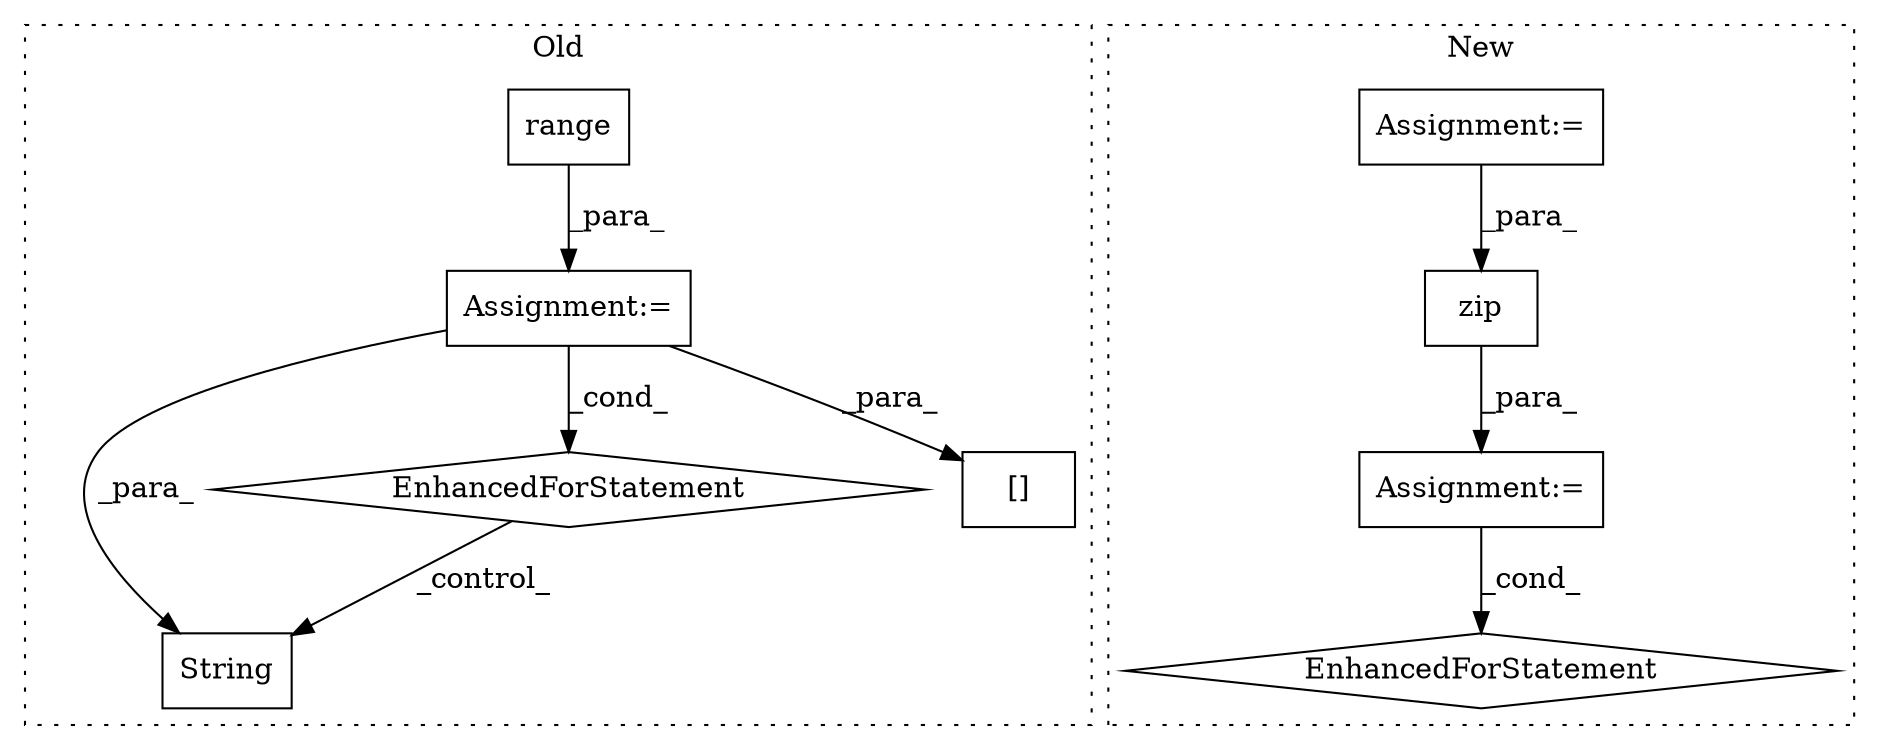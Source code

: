 digraph G {
subgraph cluster0 {
1 [label="String" a="32" s="5142,5176" l="7,1" shape="box"];
5 [label="Assignment:=" a="7" s="5013,5102" l="65,2" shape="box"];
6 [label="EnhancedForStatement" a="70" s="5013,5102" l="65,2" shape="diamond"];
7 [label="[]" a="2" s="5196,5199" l="2,1" shape="box"];
9 [label="range" a="32" s="5086,5101" l="6,1" shape="box"];
label = "Old";
style="dotted";
}
subgraph cluster1 {
2 [label="zip" a="32" s="5157,5167" l="4,1" shape="box"];
3 [label="Assignment:=" a="7" s="5063,5168" l="83,2" shape="box"];
4 [label="Assignment:=" a="7" s="4673" l="1" shape="box"];
8 [label="EnhancedForStatement" a="70" s="5063,5168" l="83,2" shape="diamond"];
label = "New";
style="dotted";
}
2 -> 3 [label="_para_"];
3 -> 8 [label="_cond_"];
4 -> 2 [label="_para_"];
5 -> 1 [label="_para_"];
5 -> 7 [label="_para_"];
5 -> 6 [label="_cond_"];
6 -> 1 [label="_control_"];
9 -> 5 [label="_para_"];
}